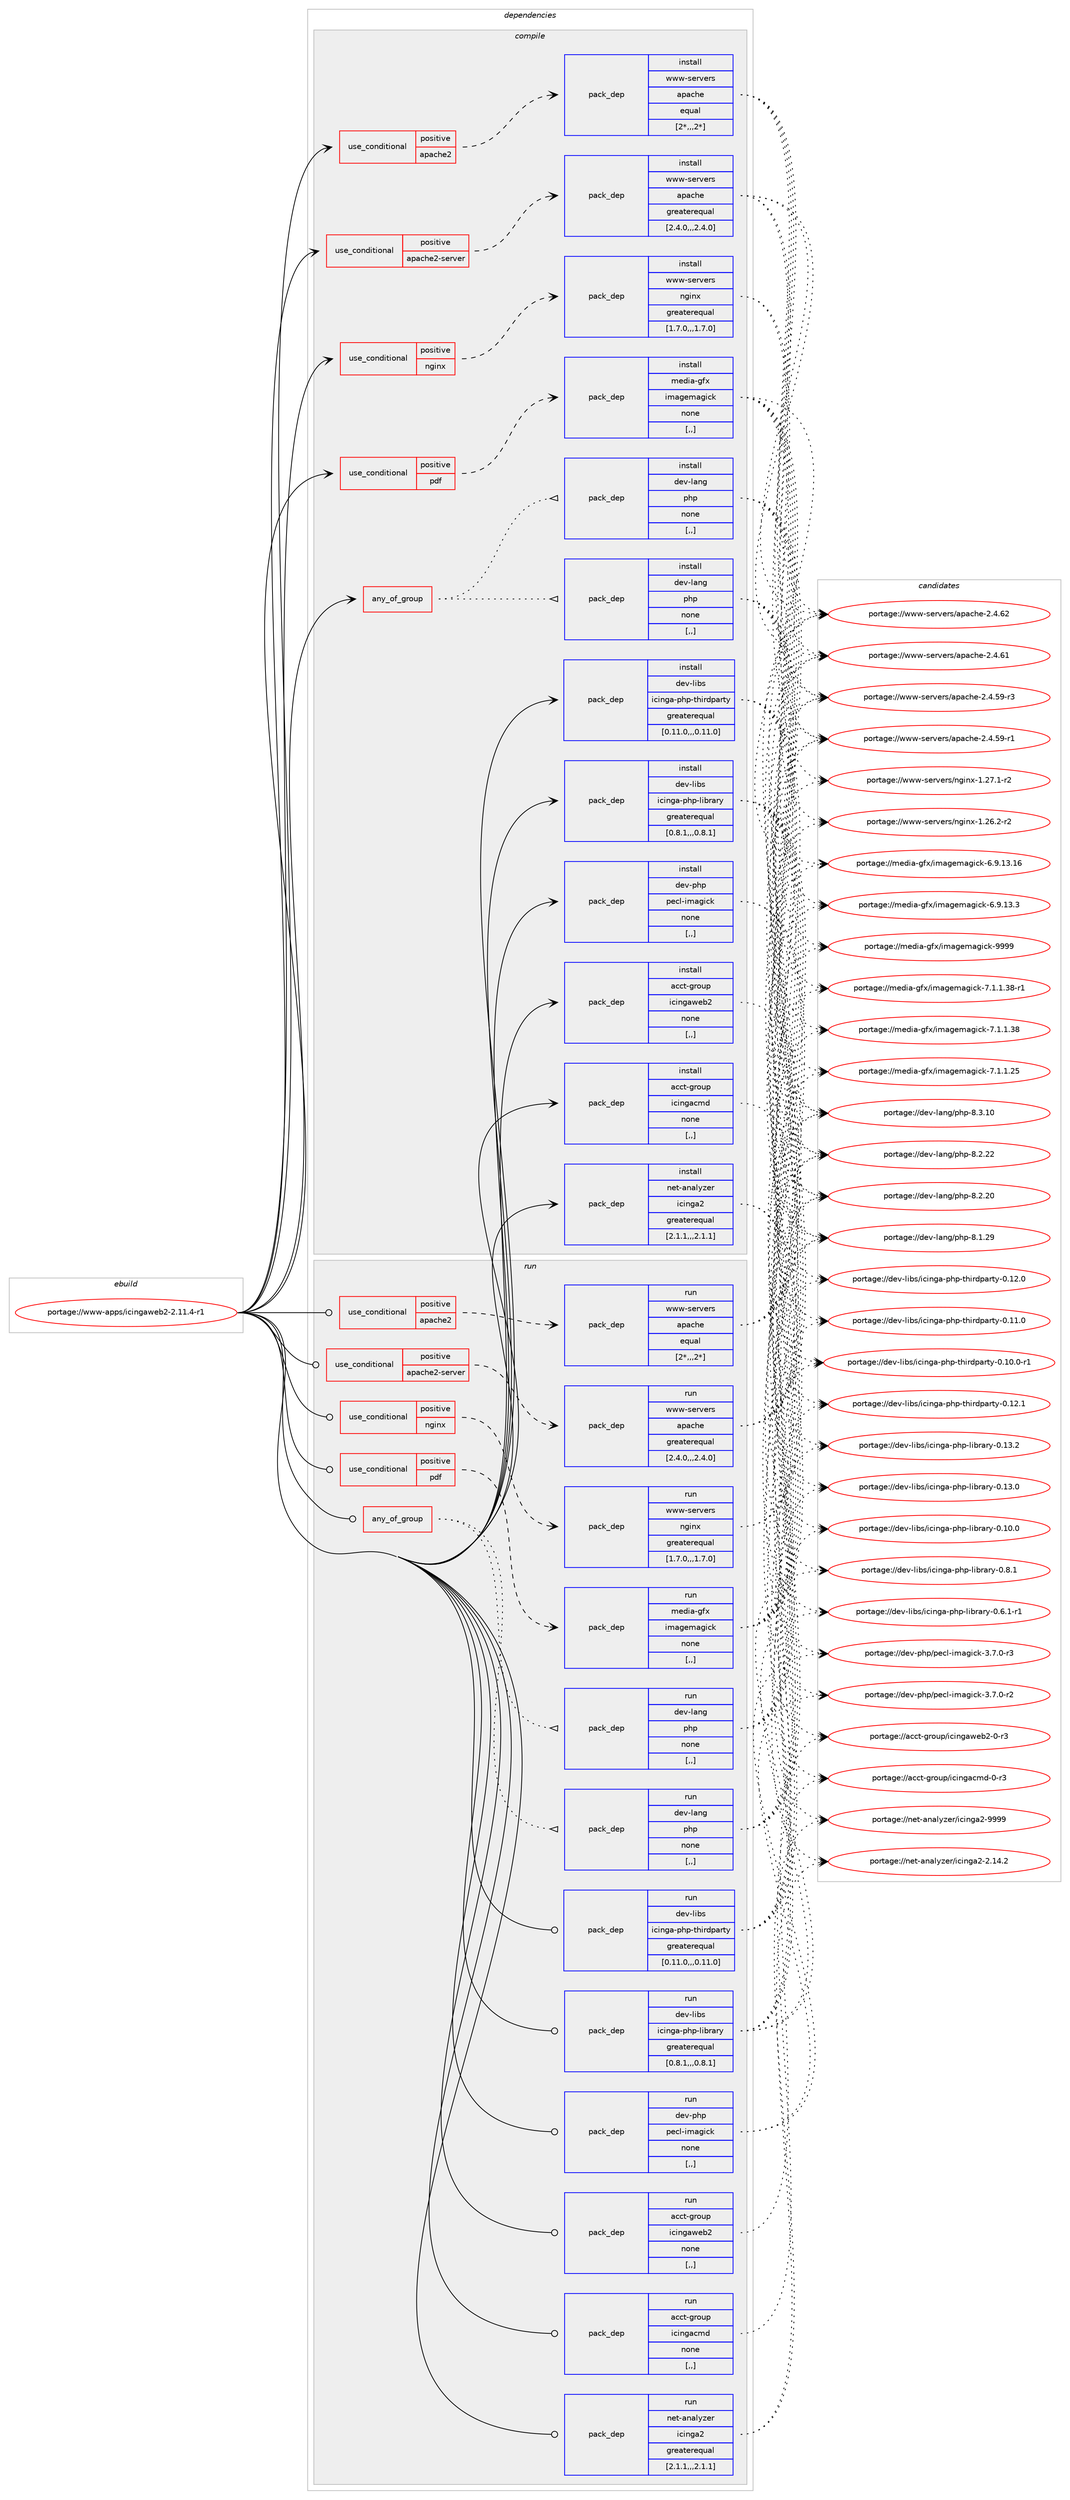 digraph prolog {

# *************
# Graph options
# *************

newrank=true;
concentrate=true;
compound=true;
graph [rankdir=LR,fontname=Helvetica,fontsize=10,ranksep=1.5];#, ranksep=2.5, nodesep=0.2];
edge  [arrowhead=vee];
node  [fontname=Helvetica,fontsize=10];

# **********
# The ebuild
# **********

subgraph cluster_leftcol {
color=gray;
label=<<i>ebuild</i>>;
id [label="portage://www-apps/icingaweb2-2.11.4-r1", color=red, width=4, href="../www-apps/icingaweb2-2.11.4-r1.svg"];
}

# ****************
# The dependencies
# ****************

subgraph cluster_midcol {
color=gray;
label=<<i>dependencies</i>>;
subgraph cluster_compile {
fillcolor="#eeeeee";
style=filled;
label=<<i>compile</i>>;
subgraph any6573 {
dependency958161 [label=<<TABLE BORDER="0" CELLBORDER="1" CELLSPACING="0" CELLPADDING="4"><TR><TD CELLPADDING="10">any_of_group</TD></TR></TABLE>>, shape=none, color=red];subgraph pack697778 {
dependency958162 [label=<<TABLE BORDER="0" CELLBORDER="1" CELLSPACING="0" CELLPADDING="4" WIDTH="220"><TR><TD ROWSPAN="6" CELLPADDING="30">pack_dep</TD></TR><TR><TD WIDTH="110">install</TD></TR><TR><TD>dev-lang</TD></TR><TR><TD>php</TD></TR><TR><TD>none</TD></TR><TR><TD>[,,]</TD></TR></TABLE>>, shape=none, color=blue];
}
dependency958161:e -> dependency958162:w [weight=20,style="dotted",arrowhead="oinv"];
subgraph pack697779 {
dependency958163 [label=<<TABLE BORDER="0" CELLBORDER="1" CELLSPACING="0" CELLPADDING="4" WIDTH="220"><TR><TD ROWSPAN="6" CELLPADDING="30">pack_dep</TD></TR><TR><TD WIDTH="110">install</TD></TR><TR><TD>dev-lang</TD></TR><TR><TD>php</TD></TR><TR><TD>none</TD></TR><TR><TD>[,,]</TD></TR></TABLE>>, shape=none, color=blue];
}
dependency958161:e -> dependency958163:w [weight=20,style="dotted",arrowhead="oinv"];
}
id:e -> dependency958161:w [weight=20,style="solid",arrowhead="vee"];
subgraph cond253374 {
dependency958164 [label=<<TABLE BORDER="0" CELLBORDER="1" CELLSPACING="0" CELLPADDING="4"><TR><TD ROWSPAN="3" CELLPADDING="10">use_conditional</TD></TR><TR><TD>positive</TD></TR><TR><TD>apache2</TD></TR></TABLE>>, shape=none, color=red];
subgraph pack697780 {
dependency958165 [label=<<TABLE BORDER="0" CELLBORDER="1" CELLSPACING="0" CELLPADDING="4" WIDTH="220"><TR><TD ROWSPAN="6" CELLPADDING="30">pack_dep</TD></TR><TR><TD WIDTH="110">install</TD></TR><TR><TD>www-servers</TD></TR><TR><TD>apache</TD></TR><TR><TD>equal</TD></TR><TR><TD>[2*,,,2*]</TD></TR></TABLE>>, shape=none, color=blue];
}
dependency958164:e -> dependency958165:w [weight=20,style="dashed",arrowhead="vee"];
}
id:e -> dependency958164:w [weight=20,style="solid",arrowhead="vee"];
subgraph cond253375 {
dependency958166 [label=<<TABLE BORDER="0" CELLBORDER="1" CELLSPACING="0" CELLPADDING="4"><TR><TD ROWSPAN="3" CELLPADDING="10">use_conditional</TD></TR><TR><TD>positive</TD></TR><TR><TD>apache2-server</TD></TR></TABLE>>, shape=none, color=red];
subgraph pack697781 {
dependency958167 [label=<<TABLE BORDER="0" CELLBORDER="1" CELLSPACING="0" CELLPADDING="4" WIDTH="220"><TR><TD ROWSPAN="6" CELLPADDING="30">pack_dep</TD></TR><TR><TD WIDTH="110">install</TD></TR><TR><TD>www-servers</TD></TR><TR><TD>apache</TD></TR><TR><TD>greaterequal</TD></TR><TR><TD>[2.4.0,,,2.4.0]</TD></TR></TABLE>>, shape=none, color=blue];
}
dependency958166:e -> dependency958167:w [weight=20,style="dashed",arrowhead="vee"];
}
id:e -> dependency958166:w [weight=20,style="solid",arrowhead="vee"];
subgraph cond253376 {
dependency958168 [label=<<TABLE BORDER="0" CELLBORDER="1" CELLSPACING="0" CELLPADDING="4"><TR><TD ROWSPAN="3" CELLPADDING="10">use_conditional</TD></TR><TR><TD>positive</TD></TR><TR><TD>nginx</TD></TR></TABLE>>, shape=none, color=red];
subgraph pack697782 {
dependency958169 [label=<<TABLE BORDER="0" CELLBORDER="1" CELLSPACING="0" CELLPADDING="4" WIDTH="220"><TR><TD ROWSPAN="6" CELLPADDING="30">pack_dep</TD></TR><TR><TD WIDTH="110">install</TD></TR><TR><TD>www-servers</TD></TR><TR><TD>nginx</TD></TR><TR><TD>greaterequal</TD></TR><TR><TD>[1.7.0,,,1.7.0]</TD></TR></TABLE>>, shape=none, color=blue];
}
dependency958168:e -> dependency958169:w [weight=20,style="dashed",arrowhead="vee"];
}
id:e -> dependency958168:w [weight=20,style="solid",arrowhead="vee"];
subgraph cond253377 {
dependency958170 [label=<<TABLE BORDER="0" CELLBORDER="1" CELLSPACING="0" CELLPADDING="4"><TR><TD ROWSPAN="3" CELLPADDING="10">use_conditional</TD></TR><TR><TD>positive</TD></TR><TR><TD>pdf</TD></TR></TABLE>>, shape=none, color=red];
subgraph pack697783 {
dependency958171 [label=<<TABLE BORDER="0" CELLBORDER="1" CELLSPACING="0" CELLPADDING="4" WIDTH="220"><TR><TD ROWSPAN="6" CELLPADDING="30">pack_dep</TD></TR><TR><TD WIDTH="110">install</TD></TR><TR><TD>media-gfx</TD></TR><TR><TD>imagemagick</TD></TR><TR><TD>none</TD></TR><TR><TD>[,,]</TD></TR></TABLE>>, shape=none, color=blue];
}
dependency958170:e -> dependency958171:w [weight=20,style="dashed",arrowhead="vee"];
}
id:e -> dependency958170:w [weight=20,style="solid",arrowhead="vee"];
subgraph pack697784 {
dependency958172 [label=<<TABLE BORDER="0" CELLBORDER="1" CELLSPACING="0" CELLPADDING="4" WIDTH="220"><TR><TD ROWSPAN="6" CELLPADDING="30">pack_dep</TD></TR><TR><TD WIDTH="110">install</TD></TR><TR><TD>acct-group</TD></TR><TR><TD>icingacmd</TD></TR><TR><TD>none</TD></TR><TR><TD>[,,]</TD></TR></TABLE>>, shape=none, color=blue];
}
id:e -> dependency958172:w [weight=20,style="solid",arrowhead="vee"];
subgraph pack697785 {
dependency958173 [label=<<TABLE BORDER="0" CELLBORDER="1" CELLSPACING="0" CELLPADDING="4" WIDTH="220"><TR><TD ROWSPAN="6" CELLPADDING="30">pack_dep</TD></TR><TR><TD WIDTH="110">install</TD></TR><TR><TD>acct-group</TD></TR><TR><TD>icingaweb2</TD></TR><TR><TD>none</TD></TR><TR><TD>[,,]</TD></TR></TABLE>>, shape=none, color=blue];
}
id:e -> dependency958173:w [weight=20,style="solid",arrowhead="vee"];
subgraph pack697786 {
dependency958174 [label=<<TABLE BORDER="0" CELLBORDER="1" CELLSPACING="0" CELLPADDING="4" WIDTH="220"><TR><TD ROWSPAN="6" CELLPADDING="30">pack_dep</TD></TR><TR><TD WIDTH="110">install</TD></TR><TR><TD>dev-libs</TD></TR><TR><TD>icinga-php-library</TD></TR><TR><TD>greaterequal</TD></TR><TR><TD>[0.8.1,,,0.8.1]</TD></TR></TABLE>>, shape=none, color=blue];
}
id:e -> dependency958174:w [weight=20,style="solid",arrowhead="vee"];
subgraph pack697787 {
dependency958175 [label=<<TABLE BORDER="0" CELLBORDER="1" CELLSPACING="0" CELLPADDING="4" WIDTH="220"><TR><TD ROWSPAN="6" CELLPADDING="30">pack_dep</TD></TR><TR><TD WIDTH="110">install</TD></TR><TR><TD>dev-libs</TD></TR><TR><TD>icinga-php-thirdparty</TD></TR><TR><TD>greaterequal</TD></TR><TR><TD>[0.11.0,,,0.11.0]</TD></TR></TABLE>>, shape=none, color=blue];
}
id:e -> dependency958175:w [weight=20,style="solid",arrowhead="vee"];
subgraph pack697788 {
dependency958176 [label=<<TABLE BORDER="0" CELLBORDER="1" CELLSPACING="0" CELLPADDING="4" WIDTH="220"><TR><TD ROWSPAN="6" CELLPADDING="30">pack_dep</TD></TR><TR><TD WIDTH="110">install</TD></TR><TR><TD>dev-php</TD></TR><TR><TD>pecl-imagick</TD></TR><TR><TD>none</TD></TR><TR><TD>[,,]</TD></TR></TABLE>>, shape=none, color=blue];
}
id:e -> dependency958176:w [weight=20,style="solid",arrowhead="vee"];
subgraph pack697789 {
dependency958177 [label=<<TABLE BORDER="0" CELLBORDER="1" CELLSPACING="0" CELLPADDING="4" WIDTH="220"><TR><TD ROWSPAN="6" CELLPADDING="30">pack_dep</TD></TR><TR><TD WIDTH="110">install</TD></TR><TR><TD>net-analyzer</TD></TR><TR><TD>icinga2</TD></TR><TR><TD>greaterequal</TD></TR><TR><TD>[2.1.1,,,2.1.1]</TD></TR></TABLE>>, shape=none, color=blue];
}
id:e -> dependency958177:w [weight=20,style="solid",arrowhead="vee"];
}
subgraph cluster_compileandrun {
fillcolor="#eeeeee";
style=filled;
label=<<i>compile and run</i>>;
}
subgraph cluster_run {
fillcolor="#eeeeee";
style=filled;
label=<<i>run</i>>;
subgraph any6574 {
dependency958178 [label=<<TABLE BORDER="0" CELLBORDER="1" CELLSPACING="0" CELLPADDING="4"><TR><TD CELLPADDING="10">any_of_group</TD></TR></TABLE>>, shape=none, color=red];subgraph pack697790 {
dependency958179 [label=<<TABLE BORDER="0" CELLBORDER="1" CELLSPACING="0" CELLPADDING="4" WIDTH="220"><TR><TD ROWSPAN="6" CELLPADDING="30">pack_dep</TD></TR><TR><TD WIDTH="110">run</TD></TR><TR><TD>dev-lang</TD></TR><TR><TD>php</TD></TR><TR><TD>none</TD></TR><TR><TD>[,,]</TD></TR></TABLE>>, shape=none, color=blue];
}
dependency958178:e -> dependency958179:w [weight=20,style="dotted",arrowhead="oinv"];
subgraph pack697791 {
dependency958180 [label=<<TABLE BORDER="0" CELLBORDER="1" CELLSPACING="0" CELLPADDING="4" WIDTH="220"><TR><TD ROWSPAN="6" CELLPADDING="30">pack_dep</TD></TR><TR><TD WIDTH="110">run</TD></TR><TR><TD>dev-lang</TD></TR><TR><TD>php</TD></TR><TR><TD>none</TD></TR><TR><TD>[,,]</TD></TR></TABLE>>, shape=none, color=blue];
}
dependency958178:e -> dependency958180:w [weight=20,style="dotted",arrowhead="oinv"];
}
id:e -> dependency958178:w [weight=20,style="solid",arrowhead="odot"];
subgraph cond253378 {
dependency958181 [label=<<TABLE BORDER="0" CELLBORDER="1" CELLSPACING="0" CELLPADDING="4"><TR><TD ROWSPAN="3" CELLPADDING="10">use_conditional</TD></TR><TR><TD>positive</TD></TR><TR><TD>apache2</TD></TR></TABLE>>, shape=none, color=red];
subgraph pack697792 {
dependency958182 [label=<<TABLE BORDER="0" CELLBORDER="1" CELLSPACING="0" CELLPADDING="4" WIDTH="220"><TR><TD ROWSPAN="6" CELLPADDING="30">pack_dep</TD></TR><TR><TD WIDTH="110">run</TD></TR><TR><TD>www-servers</TD></TR><TR><TD>apache</TD></TR><TR><TD>equal</TD></TR><TR><TD>[2*,,,2*]</TD></TR></TABLE>>, shape=none, color=blue];
}
dependency958181:e -> dependency958182:w [weight=20,style="dashed",arrowhead="vee"];
}
id:e -> dependency958181:w [weight=20,style="solid",arrowhead="odot"];
subgraph cond253379 {
dependency958183 [label=<<TABLE BORDER="0" CELLBORDER="1" CELLSPACING="0" CELLPADDING="4"><TR><TD ROWSPAN="3" CELLPADDING="10">use_conditional</TD></TR><TR><TD>positive</TD></TR><TR><TD>apache2-server</TD></TR></TABLE>>, shape=none, color=red];
subgraph pack697793 {
dependency958184 [label=<<TABLE BORDER="0" CELLBORDER="1" CELLSPACING="0" CELLPADDING="4" WIDTH="220"><TR><TD ROWSPAN="6" CELLPADDING="30">pack_dep</TD></TR><TR><TD WIDTH="110">run</TD></TR><TR><TD>www-servers</TD></TR><TR><TD>apache</TD></TR><TR><TD>greaterequal</TD></TR><TR><TD>[2.4.0,,,2.4.0]</TD></TR></TABLE>>, shape=none, color=blue];
}
dependency958183:e -> dependency958184:w [weight=20,style="dashed",arrowhead="vee"];
}
id:e -> dependency958183:w [weight=20,style="solid",arrowhead="odot"];
subgraph cond253380 {
dependency958185 [label=<<TABLE BORDER="0" CELLBORDER="1" CELLSPACING="0" CELLPADDING="4"><TR><TD ROWSPAN="3" CELLPADDING="10">use_conditional</TD></TR><TR><TD>positive</TD></TR><TR><TD>nginx</TD></TR></TABLE>>, shape=none, color=red];
subgraph pack697794 {
dependency958186 [label=<<TABLE BORDER="0" CELLBORDER="1" CELLSPACING="0" CELLPADDING="4" WIDTH="220"><TR><TD ROWSPAN="6" CELLPADDING="30">pack_dep</TD></TR><TR><TD WIDTH="110">run</TD></TR><TR><TD>www-servers</TD></TR><TR><TD>nginx</TD></TR><TR><TD>greaterequal</TD></TR><TR><TD>[1.7.0,,,1.7.0]</TD></TR></TABLE>>, shape=none, color=blue];
}
dependency958185:e -> dependency958186:w [weight=20,style="dashed",arrowhead="vee"];
}
id:e -> dependency958185:w [weight=20,style="solid",arrowhead="odot"];
subgraph cond253381 {
dependency958187 [label=<<TABLE BORDER="0" CELLBORDER="1" CELLSPACING="0" CELLPADDING="4"><TR><TD ROWSPAN="3" CELLPADDING="10">use_conditional</TD></TR><TR><TD>positive</TD></TR><TR><TD>pdf</TD></TR></TABLE>>, shape=none, color=red];
subgraph pack697795 {
dependency958188 [label=<<TABLE BORDER="0" CELLBORDER="1" CELLSPACING="0" CELLPADDING="4" WIDTH="220"><TR><TD ROWSPAN="6" CELLPADDING="30">pack_dep</TD></TR><TR><TD WIDTH="110">run</TD></TR><TR><TD>media-gfx</TD></TR><TR><TD>imagemagick</TD></TR><TR><TD>none</TD></TR><TR><TD>[,,]</TD></TR></TABLE>>, shape=none, color=blue];
}
dependency958187:e -> dependency958188:w [weight=20,style="dashed",arrowhead="vee"];
}
id:e -> dependency958187:w [weight=20,style="solid",arrowhead="odot"];
subgraph pack697796 {
dependency958189 [label=<<TABLE BORDER="0" CELLBORDER="1" CELLSPACING="0" CELLPADDING="4" WIDTH="220"><TR><TD ROWSPAN="6" CELLPADDING="30">pack_dep</TD></TR><TR><TD WIDTH="110">run</TD></TR><TR><TD>acct-group</TD></TR><TR><TD>icingacmd</TD></TR><TR><TD>none</TD></TR><TR><TD>[,,]</TD></TR></TABLE>>, shape=none, color=blue];
}
id:e -> dependency958189:w [weight=20,style="solid",arrowhead="odot"];
subgraph pack697797 {
dependency958190 [label=<<TABLE BORDER="0" CELLBORDER="1" CELLSPACING="0" CELLPADDING="4" WIDTH="220"><TR><TD ROWSPAN="6" CELLPADDING="30">pack_dep</TD></TR><TR><TD WIDTH="110">run</TD></TR><TR><TD>acct-group</TD></TR><TR><TD>icingaweb2</TD></TR><TR><TD>none</TD></TR><TR><TD>[,,]</TD></TR></TABLE>>, shape=none, color=blue];
}
id:e -> dependency958190:w [weight=20,style="solid",arrowhead="odot"];
subgraph pack697798 {
dependency958191 [label=<<TABLE BORDER="0" CELLBORDER="1" CELLSPACING="0" CELLPADDING="4" WIDTH="220"><TR><TD ROWSPAN="6" CELLPADDING="30">pack_dep</TD></TR><TR><TD WIDTH="110">run</TD></TR><TR><TD>dev-libs</TD></TR><TR><TD>icinga-php-library</TD></TR><TR><TD>greaterequal</TD></TR><TR><TD>[0.8.1,,,0.8.1]</TD></TR></TABLE>>, shape=none, color=blue];
}
id:e -> dependency958191:w [weight=20,style="solid",arrowhead="odot"];
subgraph pack697799 {
dependency958192 [label=<<TABLE BORDER="0" CELLBORDER="1" CELLSPACING="0" CELLPADDING="4" WIDTH="220"><TR><TD ROWSPAN="6" CELLPADDING="30">pack_dep</TD></TR><TR><TD WIDTH="110">run</TD></TR><TR><TD>dev-libs</TD></TR><TR><TD>icinga-php-thirdparty</TD></TR><TR><TD>greaterequal</TD></TR><TR><TD>[0.11.0,,,0.11.0]</TD></TR></TABLE>>, shape=none, color=blue];
}
id:e -> dependency958192:w [weight=20,style="solid",arrowhead="odot"];
subgraph pack697800 {
dependency958193 [label=<<TABLE BORDER="0" CELLBORDER="1" CELLSPACING="0" CELLPADDING="4" WIDTH="220"><TR><TD ROWSPAN="6" CELLPADDING="30">pack_dep</TD></TR><TR><TD WIDTH="110">run</TD></TR><TR><TD>dev-php</TD></TR><TR><TD>pecl-imagick</TD></TR><TR><TD>none</TD></TR><TR><TD>[,,]</TD></TR></TABLE>>, shape=none, color=blue];
}
id:e -> dependency958193:w [weight=20,style="solid",arrowhead="odot"];
subgraph pack697801 {
dependency958194 [label=<<TABLE BORDER="0" CELLBORDER="1" CELLSPACING="0" CELLPADDING="4" WIDTH="220"><TR><TD ROWSPAN="6" CELLPADDING="30">pack_dep</TD></TR><TR><TD WIDTH="110">run</TD></TR><TR><TD>net-analyzer</TD></TR><TR><TD>icinga2</TD></TR><TR><TD>greaterequal</TD></TR><TR><TD>[2.1.1,,,2.1.1]</TD></TR></TABLE>>, shape=none, color=blue];
}
id:e -> dependency958194:w [weight=20,style="solid",arrowhead="odot"];
}
}

# **************
# The candidates
# **************

subgraph cluster_choices {
rank=same;
color=gray;
label=<<i>candidates</i>>;

subgraph choice697778 {
color=black;
nodesep=1;
choice10010111845108971101034711210411245564651464948 [label="portage://dev-lang/php-8.3.10", color=red, width=4,href="../dev-lang/php-8.3.10.svg"];
choice10010111845108971101034711210411245564650465050 [label="portage://dev-lang/php-8.2.22", color=red, width=4,href="../dev-lang/php-8.2.22.svg"];
choice10010111845108971101034711210411245564650465048 [label="portage://dev-lang/php-8.2.20", color=red, width=4,href="../dev-lang/php-8.2.20.svg"];
choice10010111845108971101034711210411245564649465057 [label="portage://dev-lang/php-8.1.29", color=red, width=4,href="../dev-lang/php-8.1.29.svg"];
dependency958162:e -> choice10010111845108971101034711210411245564651464948:w [style=dotted,weight="100"];
dependency958162:e -> choice10010111845108971101034711210411245564650465050:w [style=dotted,weight="100"];
dependency958162:e -> choice10010111845108971101034711210411245564650465048:w [style=dotted,weight="100"];
dependency958162:e -> choice10010111845108971101034711210411245564649465057:w [style=dotted,weight="100"];
}
subgraph choice697779 {
color=black;
nodesep=1;
choice10010111845108971101034711210411245564651464948 [label="portage://dev-lang/php-8.3.10", color=red, width=4,href="../dev-lang/php-8.3.10.svg"];
choice10010111845108971101034711210411245564650465050 [label="portage://dev-lang/php-8.2.22", color=red, width=4,href="../dev-lang/php-8.2.22.svg"];
choice10010111845108971101034711210411245564650465048 [label="portage://dev-lang/php-8.2.20", color=red, width=4,href="../dev-lang/php-8.2.20.svg"];
choice10010111845108971101034711210411245564649465057 [label="portage://dev-lang/php-8.1.29", color=red, width=4,href="../dev-lang/php-8.1.29.svg"];
dependency958163:e -> choice10010111845108971101034711210411245564651464948:w [style=dotted,weight="100"];
dependency958163:e -> choice10010111845108971101034711210411245564650465050:w [style=dotted,weight="100"];
dependency958163:e -> choice10010111845108971101034711210411245564650465048:w [style=dotted,weight="100"];
dependency958163:e -> choice10010111845108971101034711210411245564649465057:w [style=dotted,weight="100"];
}
subgraph choice697780 {
color=black;
nodesep=1;
choice119119119451151011141181011141154797112979910410145504652465450 [label="portage://www-servers/apache-2.4.62", color=red, width=4,href="../www-servers/apache-2.4.62.svg"];
choice119119119451151011141181011141154797112979910410145504652465449 [label="portage://www-servers/apache-2.4.61", color=red, width=4,href="../www-servers/apache-2.4.61.svg"];
choice1191191194511510111411810111411547971129799104101455046524653574511451 [label="portage://www-servers/apache-2.4.59-r3", color=red, width=4,href="../www-servers/apache-2.4.59-r3.svg"];
choice1191191194511510111411810111411547971129799104101455046524653574511449 [label="portage://www-servers/apache-2.4.59-r1", color=red, width=4,href="../www-servers/apache-2.4.59-r1.svg"];
dependency958165:e -> choice119119119451151011141181011141154797112979910410145504652465450:w [style=dotted,weight="100"];
dependency958165:e -> choice119119119451151011141181011141154797112979910410145504652465449:w [style=dotted,weight="100"];
dependency958165:e -> choice1191191194511510111411810111411547971129799104101455046524653574511451:w [style=dotted,weight="100"];
dependency958165:e -> choice1191191194511510111411810111411547971129799104101455046524653574511449:w [style=dotted,weight="100"];
}
subgraph choice697781 {
color=black;
nodesep=1;
choice119119119451151011141181011141154797112979910410145504652465450 [label="portage://www-servers/apache-2.4.62", color=red, width=4,href="../www-servers/apache-2.4.62.svg"];
choice119119119451151011141181011141154797112979910410145504652465449 [label="portage://www-servers/apache-2.4.61", color=red, width=4,href="../www-servers/apache-2.4.61.svg"];
choice1191191194511510111411810111411547971129799104101455046524653574511451 [label="portage://www-servers/apache-2.4.59-r3", color=red, width=4,href="../www-servers/apache-2.4.59-r3.svg"];
choice1191191194511510111411810111411547971129799104101455046524653574511449 [label="portage://www-servers/apache-2.4.59-r1", color=red, width=4,href="../www-servers/apache-2.4.59-r1.svg"];
dependency958167:e -> choice119119119451151011141181011141154797112979910410145504652465450:w [style=dotted,weight="100"];
dependency958167:e -> choice119119119451151011141181011141154797112979910410145504652465449:w [style=dotted,weight="100"];
dependency958167:e -> choice1191191194511510111411810111411547971129799104101455046524653574511451:w [style=dotted,weight="100"];
dependency958167:e -> choice1191191194511510111411810111411547971129799104101455046524653574511449:w [style=dotted,weight="100"];
}
subgraph choice697782 {
color=black;
nodesep=1;
choice1191191194511510111411810111411547110103105110120454946505546494511450 [label="portage://www-servers/nginx-1.27.1-r2", color=red, width=4,href="../www-servers/nginx-1.27.1-r2.svg"];
choice1191191194511510111411810111411547110103105110120454946505446504511450 [label="portage://www-servers/nginx-1.26.2-r2", color=red, width=4,href="../www-servers/nginx-1.26.2-r2.svg"];
dependency958169:e -> choice1191191194511510111411810111411547110103105110120454946505546494511450:w [style=dotted,weight="100"];
dependency958169:e -> choice1191191194511510111411810111411547110103105110120454946505446504511450:w [style=dotted,weight="100"];
}
subgraph choice697783 {
color=black;
nodesep=1;
choice1091011001059745103102120471051099710310110997103105991074557575757 [label="portage://media-gfx/imagemagick-9999", color=red, width=4,href="../media-gfx/imagemagick-9999.svg"];
choice1091011001059745103102120471051099710310110997103105991074555464946494651564511449 [label="portage://media-gfx/imagemagick-7.1.1.38-r1", color=red, width=4,href="../media-gfx/imagemagick-7.1.1.38-r1.svg"];
choice109101100105974510310212047105109971031011099710310599107455546494649465156 [label="portage://media-gfx/imagemagick-7.1.1.38", color=red, width=4,href="../media-gfx/imagemagick-7.1.1.38.svg"];
choice109101100105974510310212047105109971031011099710310599107455546494649465053 [label="portage://media-gfx/imagemagick-7.1.1.25", color=red, width=4,href="../media-gfx/imagemagick-7.1.1.25.svg"];
choice10910110010597451031021204710510997103101109971031059910745544657464951464954 [label="portage://media-gfx/imagemagick-6.9.13.16", color=red, width=4,href="../media-gfx/imagemagick-6.9.13.16.svg"];
choice109101100105974510310212047105109971031011099710310599107455446574649514651 [label="portage://media-gfx/imagemagick-6.9.13.3", color=red, width=4,href="../media-gfx/imagemagick-6.9.13.3.svg"];
dependency958171:e -> choice1091011001059745103102120471051099710310110997103105991074557575757:w [style=dotted,weight="100"];
dependency958171:e -> choice1091011001059745103102120471051099710310110997103105991074555464946494651564511449:w [style=dotted,weight="100"];
dependency958171:e -> choice109101100105974510310212047105109971031011099710310599107455546494649465156:w [style=dotted,weight="100"];
dependency958171:e -> choice109101100105974510310212047105109971031011099710310599107455546494649465053:w [style=dotted,weight="100"];
dependency958171:e -> choice10910110010597451031021204710510997103101109971031059910745544657464951464954:w [style=dotted,weight="100"];
dependency958171:e -> choice109101100105974510310212047105109971031011099710310599107455446574649514651:w [style=dotted,weight="100"];
}
subgraph choice697784 {
color=black;
nodesep=1;
choice979999116451031141111171124710599105110103979910910045484511451 [label="portage://acct-group/icingacmd-0-r3", color=red, width=4,href="../acct-group/icingacmd-0-r3.svg"];
dependency958172:e -> choice979999116451031141111171124710599105110103979910910045484511451:w [style=dotted,weight="100"];
}
subgraph choice697785 {
color=black;
nodesep=1;
choice97999911645103114111117112471059910511010397119101985045484511451 [label="portage://acct-group/icingaweb2-0-r3", color=red, width=4,href="../acct-group/icingaweb2-0-r3.svg"];
dependency958173:e -> choice97999911645103114111117112471059910511010397119101985045484511451:w [style=dotted,weight="100"];
}
subgraph choice697786 {
color=black;
nodesep=1;
choice10010111845108105981154710599105110103974511210411245108105981149711412145484649514650 [label="portage://dev-libs/icinga-php-library-0.13.2", color=red, width=4,href="../dev-libs/icinga-php-library-0.13.2.svg"];
choice10010111845108105981154710599105110103974511210411245108105981149711412145484649514648 [label="portage://dev-libs/icinga-php-library-0.13.0", color=red, width=4,href="../dev-libs/icinga-php-library-0.13.0.svg"];
choice10010111845108105981154710599105110103974511210411245108105981149711412145484649484648 [label="portage://dev-libs/icinga-php-library-0.10.0", color=red, width=4,href="../dev-libs/icinga-php-library-0.10.0.svg"];
choice100101118451081059811547105991051101039745112104112451081059811497114121454846564649 [label="portage://dev-libs/icinga-php-library-0.8.1", color=red, width=4,href="../dev-libs/icinga-php-library-0.8.1.svg"];
choice1001011184510810598115471059910511010397451121041124510810598114971141214548465446494511449 [label="portage://dev-libs/icinga-php-library-0.6.1-r1", color=red, width=4,href="../dev-libs/icinga-php-library-0.6.1-r1.svg"];
dependency958174:e -> choice10010111845108105981154710599105110103974511210411245108105981149711412145484649514650:w [style=dotted,weight="100"];
dependency958174:e -> choice10010111845108105981154710599105110103974511210411245108105981149711412145484649514648:w [style=dotted,weight="100"];
dependency958174:e -> choice10010111845108105981154710599105110103974511210411245108105981149711412145484649484648:w [style=dotted,weight="100"];
dependency958174:e -> choice100101118451081059811547105991051101039745112104112451081059811497114121454846564649:w [style=dotted,weight="100"];
dependency958174:e -> choice1001011184510810598115471059910511010397451121041124510810598114971141214548465446494511449:w [style=dotted,weight="100"];
}
subgraph choice697787 {
color=black;
nodesep=1;
choice100101118451081059811547105991051101039745112104112451161041051141001129711411612145484649504649 [label="portage://dev-libs/icinga-php-thirdparty-0.12.1", color=red, width=4,href="../dev-libs/icinga-php-thirdparty-0.12.1.svg"];
choice100101118451081059811547105991051101039745112104112451161041051141001129711411612145484649504648 [label="portage://dev-libs/icinga-php-thirdparty-0.12.0", color=red, width=4,href="../dev-libs/icinga-php-thirdparty-0.12.0.svg"];
choice100101118451081059811547105991051101039745112104112451161041051141001129711411612145484649494648 [label="portage://dev-libs/icinga-php-thirdparty-0.11.0", color=red, width=4,href="../dev-libs/icinga-php-thirdparty-0.11.0.svg"];
choice1001011184510810598115471059910511010397451121041124511610410511410011297114116121454846494846484511449 [label="portage://dev-libs/icinga-php-thirdparty-0.10.0-r1", color=red, width=4,href="../dev-libs/icinga-php-thirdparty-0.10.0-r1.svg"];
dependency958175:e -> choice100101118451081059811547105991051101039745112104112451161041051141001129711411612145484649504649:w [style=dotted,weight="100"];
dependency958175:e -> choice100101118451081059811547105991051101039745112104112451161041051141001129711411612145484649504648:w [style=dotted,weight="100"];
dependency958175:e -> choice100101118451081059811547105991051101039745112104112451161041051141001129711411612145484649494648:w [style=dotted,weight="100"];
dependency958175:e -> choice1001011184510810598115471059910511010397451121041124511610410511410011297114116121454846494846484511449:w [style=dotted,weight="100"];
}
subgraph choice697788 {
color=black;
nodesep=1;
choice1001011184511210411247112101991084510510997103105991074551465546484511451 [label="portage://dev-php/pecl-imagick-3.7.0-r3", color=red, width=4,href="../dev-php/pecl-imagick-3.7.0-r3.svg"];
choice1001011184511210411247112101991084510510997103105991074551465546484511450 [label="portage://dev-php/pecl-imagick-3.7.0-r2", color=red, width=4,href="../dev-php/pecl-imagick-3.7.0-r2.svg"];
dependency958176:e -> choice1001011184511210411247112101991084510510997103105991074551465546484511451:w [style=dotted,weight="100"];
dependency958176:e -> choice1001011184511210411247112101991084510510997103105991074551465546484511450:w [style=dotted,weight="100"];
}
subgraph choice697789 {
color=black;
nodesep=1;
choice110101116459711097108121122101114471059910511010397504557575757 [label="portage://net-analyzer/icinga2-9999", color=red, width=4,href="../net-analyzer/icinga2-9999.svg"];
choice1101011164597110971081211221011144710599105110103975045504649524650 [label="portage://net-analyzer/icinga2-2.14.2", color=red, width=4,href="../net-analyzer/icinga2-2.14.2.svg"];
dependency958177:e -> choice110101116459711097108121122101114471059910511010397504557575757:w [style=dotted,weight="100"];
dependency958177:e -> choice1101011164597110971081211221011144710599105110103975045504649524650:w [style=dotted,weight="100"];
}
subgraph choice697790 {
color=black;
nodesep=1;
choice10010111845108971101034711210411245564651464948 [label="portage://dev-lang/php-8.3.10", color=red, width=4,href="../dev-lang/php-8.3.10.svg"];
choice10010111845108971101034711210411245564650465050 [label="portage://dev-lang/php-8.2.22", color=red, width=4,href="../dev-lang/php-8.2.22.svg"];
choice10010111845108971101034711210411245564650465048 [label="portage://dev-lang/php-8.2.20", color=red, width=4,href="../dev-lang/php-8.2.20.svg"];
choice10010111845108971101034711210411245564649465057 [label="portage://dev-lang/php-8.1.29", color=red, width=4,href="../dev-lang/php-8.1.29.svg"];
dependency958179:e -> choice10010111845108971101034711210411245564651464948:w [style=dotted,weight="100"];
dependency958179:e -> choice10010111845108971101034711210411245564650465050:w [style=dotted,weight="100"];
dependency958179:e -> choice10010111845108971101034711210411245564650465048:w [style=dotted,weight="100"];
dependency958179:e -> choice10010111845108971101034711210411245564649465057:w [style=dotted,weight="100"];
}
subgraph choice697791 {
color=black;
nodesep=1;
choice10010111845108971101034711210411245564651464948 [label="portage://dev-lang/php-8.3.10", color=red, width=4,href="../dev-lang/php-8.3.10.svg"];
choice10010111845108971101034711210411245564650465050 [label="portage://dev-lang/php-8.2.22", color=red, width=4,href="../dev-lang/php-8.2.22.svg"];
choice10010111845108971101034711210411245564650465048 [label="portage://dev-lang/php-8.2.20", color=red, width=4,href="../dev-lang/php-8.2.20.svg"];
choice10010111845108971101034711210411245564649465057 [label="portage://dev-lang/php-8.1.29", color=red, width=4,href="../dev-lang/php-8.1.29.svg"];
dependency958180:e -> choice10010111845108971101034711210411245564651464948:w [style=dotted,weight="100"];
dependency958180:e -> choice10010111845108971101034711210411245564650465050:w [style=dotted,weight="100"];
dependency958180:e -> choice10010111845108971101034711210411245564650465048:w [style=dotted,weight="100"];
dependency958180:e -> choice10010111845108971101034711210411245564649465057:w [style=dotted,weight="100"];
}
subgraph choice697792 {
color=black;
nodesep=1;
choice119119119451151011141181011141154797112979910410145504652465450 [label="portage://www-servers/apache-2.4.62", color=red, width=4,href="../www-servers/apache-2.4.62.svg"];
choice119119119451151011141181011141154797112979910410145504652465449 [label="portage://www-servers/apache-2.4.61", color=red, width=4,href="../www-servers/apache-2.4.61.svg"];
choice1191191194511510111411810111411547971129799104101455046524653574511451 [label="portage://www-servers/apache-2.4.59-r3", color=red, width=4,href="../www-servers/apache-2.4.59-r3.svg"];
choice1191191194511510111411810111411547971129799104101455046524653574511449 [label="portage://www-servers/apache-2.4.59-r1", color=red, width=4,href="../www-servers/apache-2.4.59-r1.svg"];
dependency958182:e -> choice119119119451151011141181011141154797112979910410145504652465450:w [style=dotted,weight="100"];
dependency958182:e -> choice119119119451151011141181011141154797112979910410145504652465449:w [style=dotted,weight="100"];
dependency958182:e -> choice1191191194511510111411810111411547971129799104101455046524653574511451:w [style=dotted,weight="100"];
dependency958182:e -> choice1191191194511510111411810111411547971129799104101455046524653574511449:w [style=dotted,weight="100"];
}
subgraph choice697793 {
color=black;
nodesep=1;
choice119119119451151011141181011141154797112979910410145504652465450 [label="portage://www-servers/apache-2.4.62", color=red, width=4,href="../www-servers/apache-2.4.62.svg"];
choice119119119451151011141181011141154797112979910410145504652465449 [label="portage://www-servers/apache-2.4.61", color=red, width=4,href="../www-servers/apache-2.4.61.svg"];
choice1191191194511510111411810111411547971129799104101455046524653574511451 [label="portage://www-servers/apache-2.4.59-r3", color=red, width=4,href="../www-servers/apache-2.4.59-r3.svg"];
choice1191191194511510111411810111411547971129799104101455046524653574511449 [label="portage://www-servers/apache-2.4.59-r1", color=red, width=4,href="../www-servers/apache-2.4.59-r1.svg"];
dependency958184:e -> choice119119119451151011141181011141154797112979910410145504652465450:w [style=dotted,weight="100"];
dependency958184:e -> choice119119119451151011141181011141154797112979910410145504652465449:w [style=dotted,weight="100"];
dependency958184:e -> choice1191191194511510111411810111411547971129799104101455046524653574511451:w [style=dotted,weight="100"];
dependency958184:e -> choice1191191194511510111411810111411547971129799104101455046524653574511449:w [style=dotted,weight="100"];
}
subgraph choice697794 {
color=black;
nodesep=1;
choice1191191194511510111411810111411547110103105110120454946505546494511450 [label="portage://www-servers/nginx-1.27.1-r2", color=red, width=4,href="../www-servers/nginx-1.27.1-r2.svg"];
choice1191191194511510111411810111411547110103105110120454946505446504511450 [label="portage://www-servers/nginx-1.26.2-r2", color=red, width=4,href="../www-servers/nginx-1.26.2-r2.svg"];
dependency958186:e -> choice1191191194511510111411810111411547110103105110120454946505546494511450:w [style=dotted,weight="100"];
dependency958186:e -> choice1191191194511510111411810111411547110103105110120454946505446504511450:w [style=dotted,weight="100"];
}
subgraph choice697795 {
color=black;
nodesep=1;
choice1091011001059745103102120471051099710310110997103105991074557575757 [label="portage://media-gfx/imagemagick-9999", color=red, width=4,href="../media-gfx/imagemagick-9999.svg"];
choice1091011001059745103102120471051099710310110997103105991074555464946494651564511449 [label="portage://media-gfx/imagemagick-7.1.1.38-r1", color=red, width=4,href="../media-gfx/imagemagick-7.1.1.38-r1.svg"];
choice109101100105974510310212047105109971031011099710310599107455546494649465156 [label="portage://media-gfx/imagemagick-7.1.1.38", color=red, width=4,href="../media-gfx/imagemagick-7.1.1.38.svg"];
choice109101100105974510310212047105109971031011099710310599107455546494649465053 [label="portage://media-gfx/imagemagick-7.1.1.25", color=red, width=4,href="../media-gfx/imagemagick-7.1.1.25.svg"];
choice10910110010597451031021204710510997103101109971031059910745544657464951464954 [label="portage://media-gfx/imagemagick-6.9.13.16", color=red, width=4,href="../media-gfx/imagemagick-6.9.13.16.svg"];
choice109101100105974510310212047105109971031011099710310599107455446574649514651 [label="portage://media-gfx/imagemagick-6.9.13.3", color=red, width=4,href="../media-gfx/imagemagick-6.9.13.3.svg"];
dependency958188:e -> choice1091011001059745103102120471051099710310110997103105991074557575757:w [style=dotted,weight="100"];
dependency958188:e -> choice1091011001059745103102120471051099710310110997103105991074555464946494651564511449:w [style=dotted,weight="100"];
dependency958188:e -> choice109101100105974510310212047105109971031011099710310599107455546494649465156:w [style=dotted,weight="100"];
dependency958188:e -> choice109101100105974510310212047105109971031011099710310599107455546494649465053:w [style=dotted,weight="100"];
dependency958188:e -> choice10910110010597451031021204710510997103101109971031059910745544657464951464954:w [style=dotted,weight="100"];
dependency958188:e -> choice109101100105974510310212047105109971031011099710310599107455446574649514651:w [style=dotted,weight="100"];
}
subgraph choice697796 {
color=black;
nodesep=1;
choice979999116451031141111171124710599105110103979910910045484511451 [label="portage://acct-group/icingacmd-0-r3", color=red, width=4,href="../acct-group/icingacmd-0-r3.svg"];
dependency958189:e -> choice979999116451031141111171124710599105110103979910910045484511451:w [style=dotted,weight="100"];
}
subgraph choice697797 {
color=black;
nodesep=1;
choice97999911645103114111117112471059910511010397119101985045484511451 [label="portage://acct-group/icingaweb2-0-r3", color=red, width=4,href="../acct-group/icingaweb2-0-r3.svg"];
dependency958190:e -> choice97999911645103114111117112471059910511010397119101985045484511451:w [style=dotted,weight="100"];
}
subgraph choice697798 {
color=black;
nodesep=1;
choice10010111845108105981154710599105110103974511210411245108105981149711412145484649514650 [label="portage://dev-libs/icinga-php-library-0.13.2", color=red, width=4,href="../dev-libs/icinga-php-library-0.13.2.svg"];
choice10010111845108105981154710599105110103974511210411245108105981149711412145484649514648 [label="portage://dev-libs/icinga-php-library-0.13.0", color=red, width=4,href="../dev-libs/icinga-php-library-0.13.0.svg"];
choice10010111845108105981154710599105110103974511210411245108105981149711412145484649484648 [label="portage://dev-libs/icinga-php-library-0.10.0", color=red, width=4,href="../dev-libs/icinga-php-library-0.10.0.svg"];
choice100101118451081059811547105991051101039745112104112451081059811497114121454846564649 [label="portage://dev-libs/icinga-php-library-0.8.1", color=red, width=4,href="../dev-libs/icinga-php-library-0.8.1.svg"];
choice1001011184510810598115471059910511010397451121041124510810598114971141214548465446494511449 [label="portage://dev-libs/icinga-php-library-0.6.1-r1", color=red, width=4,href="../dev-libs/icinga-php-library-0.6.1-r1.svg"];
dependency958191:e -> choice10010111845108105981154710599105110103974511210411245108105981149711412145484649514650:w [style=dotted,weight="100"];
dependency958191:e -> choice10010111845108105981154710599105110103974511210411245108105981149711412145484649514648:w [style=dotted,weight="100"];
dependency958191:e -> choice10010111845108105981154710599105110103974511210411245108105981149711412145484649484648:w [style=dotted,weight="100"];
dependency958191:e -> choice100101118451081059811547105991051101039745112104112451081059811497114121454846564649:w [style=dotted,weight="100"];
dependency958191:e -> choice1001011184510810598115471059910511010397451121041124510810598114971141214548465446494511449:w [style=dotted,weight="100"];
}
subgraph choice697799 {
color=black;
nodesep=1;
choice100101118451081059811547105991051101039745112104112451161041051141001129711411612145484649504649 [label="portage://dev-libs/icinga-php-thirdparty-0.12.1", color=red, width=4,href="../dev-libs/icinga-php-thirdparty-0.12.1.svg"];
choice100101118451081059811547105991051101039745112104112451161041051141001129711411612145484649504648 [label="portage://dev-libs/icinga-php-thirdparty-0.12.0", color=red, width=4,href="../dev-libs/icinga-php-thirdparty-0.12.0.svg"];
choice100101118451081059811547105991051101039745112104112451161041051141001129711411612145484649494648 [label="portage://dev-libs/icinga-php-thirdparty-0.11.0", color=red, width=4,href="../dev-libs/icinga-php-thirdparty-0.11.0.svg"];
choice1001011184510810598115471059910511010397451121041124511610410511410011297114116121454846494846484511449 [label="portage://dev-libs/icinga-php-thirdparty-0.10.0-r1", color=red, width=4,href="../dev-libs/icinga-php-thirdparty-0.10.0-r1.svg"];
dependency958192:e -> choice100101118451081059811547105991051101039745112104112451161041051141001129711411612145484649504649:w [style=dotted,weight="100"];
dependency958192:e -> choice100101118451081059811547105991051101039745112104112451161041051141001129711411612145484649504648:w [style=dotted,weight="100"];
dependency958192:e -> choice100101118451081059811547105991051101039745112104112451161041051141001129711411612145484649494648:w [style=dotted,weight="100"];
dependency958192:e -> choice1001011184510810598115471059910511010397451121041124511610410511410011297114116121454846494846484511449:w [style=dotted,weight="100"];
}
subgraph choice697800 {
color=black;
nodesep=1;
choice1001011184511210411247112101991084510510997103105991074551465546484511451 [label="portage://dev-php/pecl-imagick-3.7.0-r3", color=red, width=4,href="../dev-php/pecl-imagick-3.7.0-r3.svg"];
choice1001011184511210411247112101991084510510997103105991074551465546484511450 [label="portage://dev-php/pecl-imagick-3.7.0-r2", color=red, width=4,href="../dev-php/pecl-imagick-3.7.0-r2.svg"];
dependency958193:e -> choice1001011184511210411247112101991084510510997103105991074551465546484511451:w [style=dotted,weight="100"];
dependency958193:e -> choice1001011184511210411247112101991084510510997103105991074551465546484511450:w [style=dotted,weight="100"];
}
subgraph choice697801 {
color=black;
nodesep=1;
choice110101116459711097108121122101114471059910511010397504557575757 [label="portage://net-analyzer/icinga2-9999", color=red, width=4,href="../net-analyzer/icinga2-9999.svg"];
choice1101011164597110971081211221011144710599105110103975045504649524650 [label="portage://net-analyzer/icinga2-2.14.2", color=red, width=4,href="../net-analyzer/icinga2-2.14.2.svg"];
dependency958194:e -> choice110101116459711097108121122101114471059910511010397504557575757:w [style=dotted,weight="100"];
dependency958194:e -> choice1101011164597110971081211221011144710599105110103975045504649524650:w [style=dotted,weight="100"];
}
}

}
